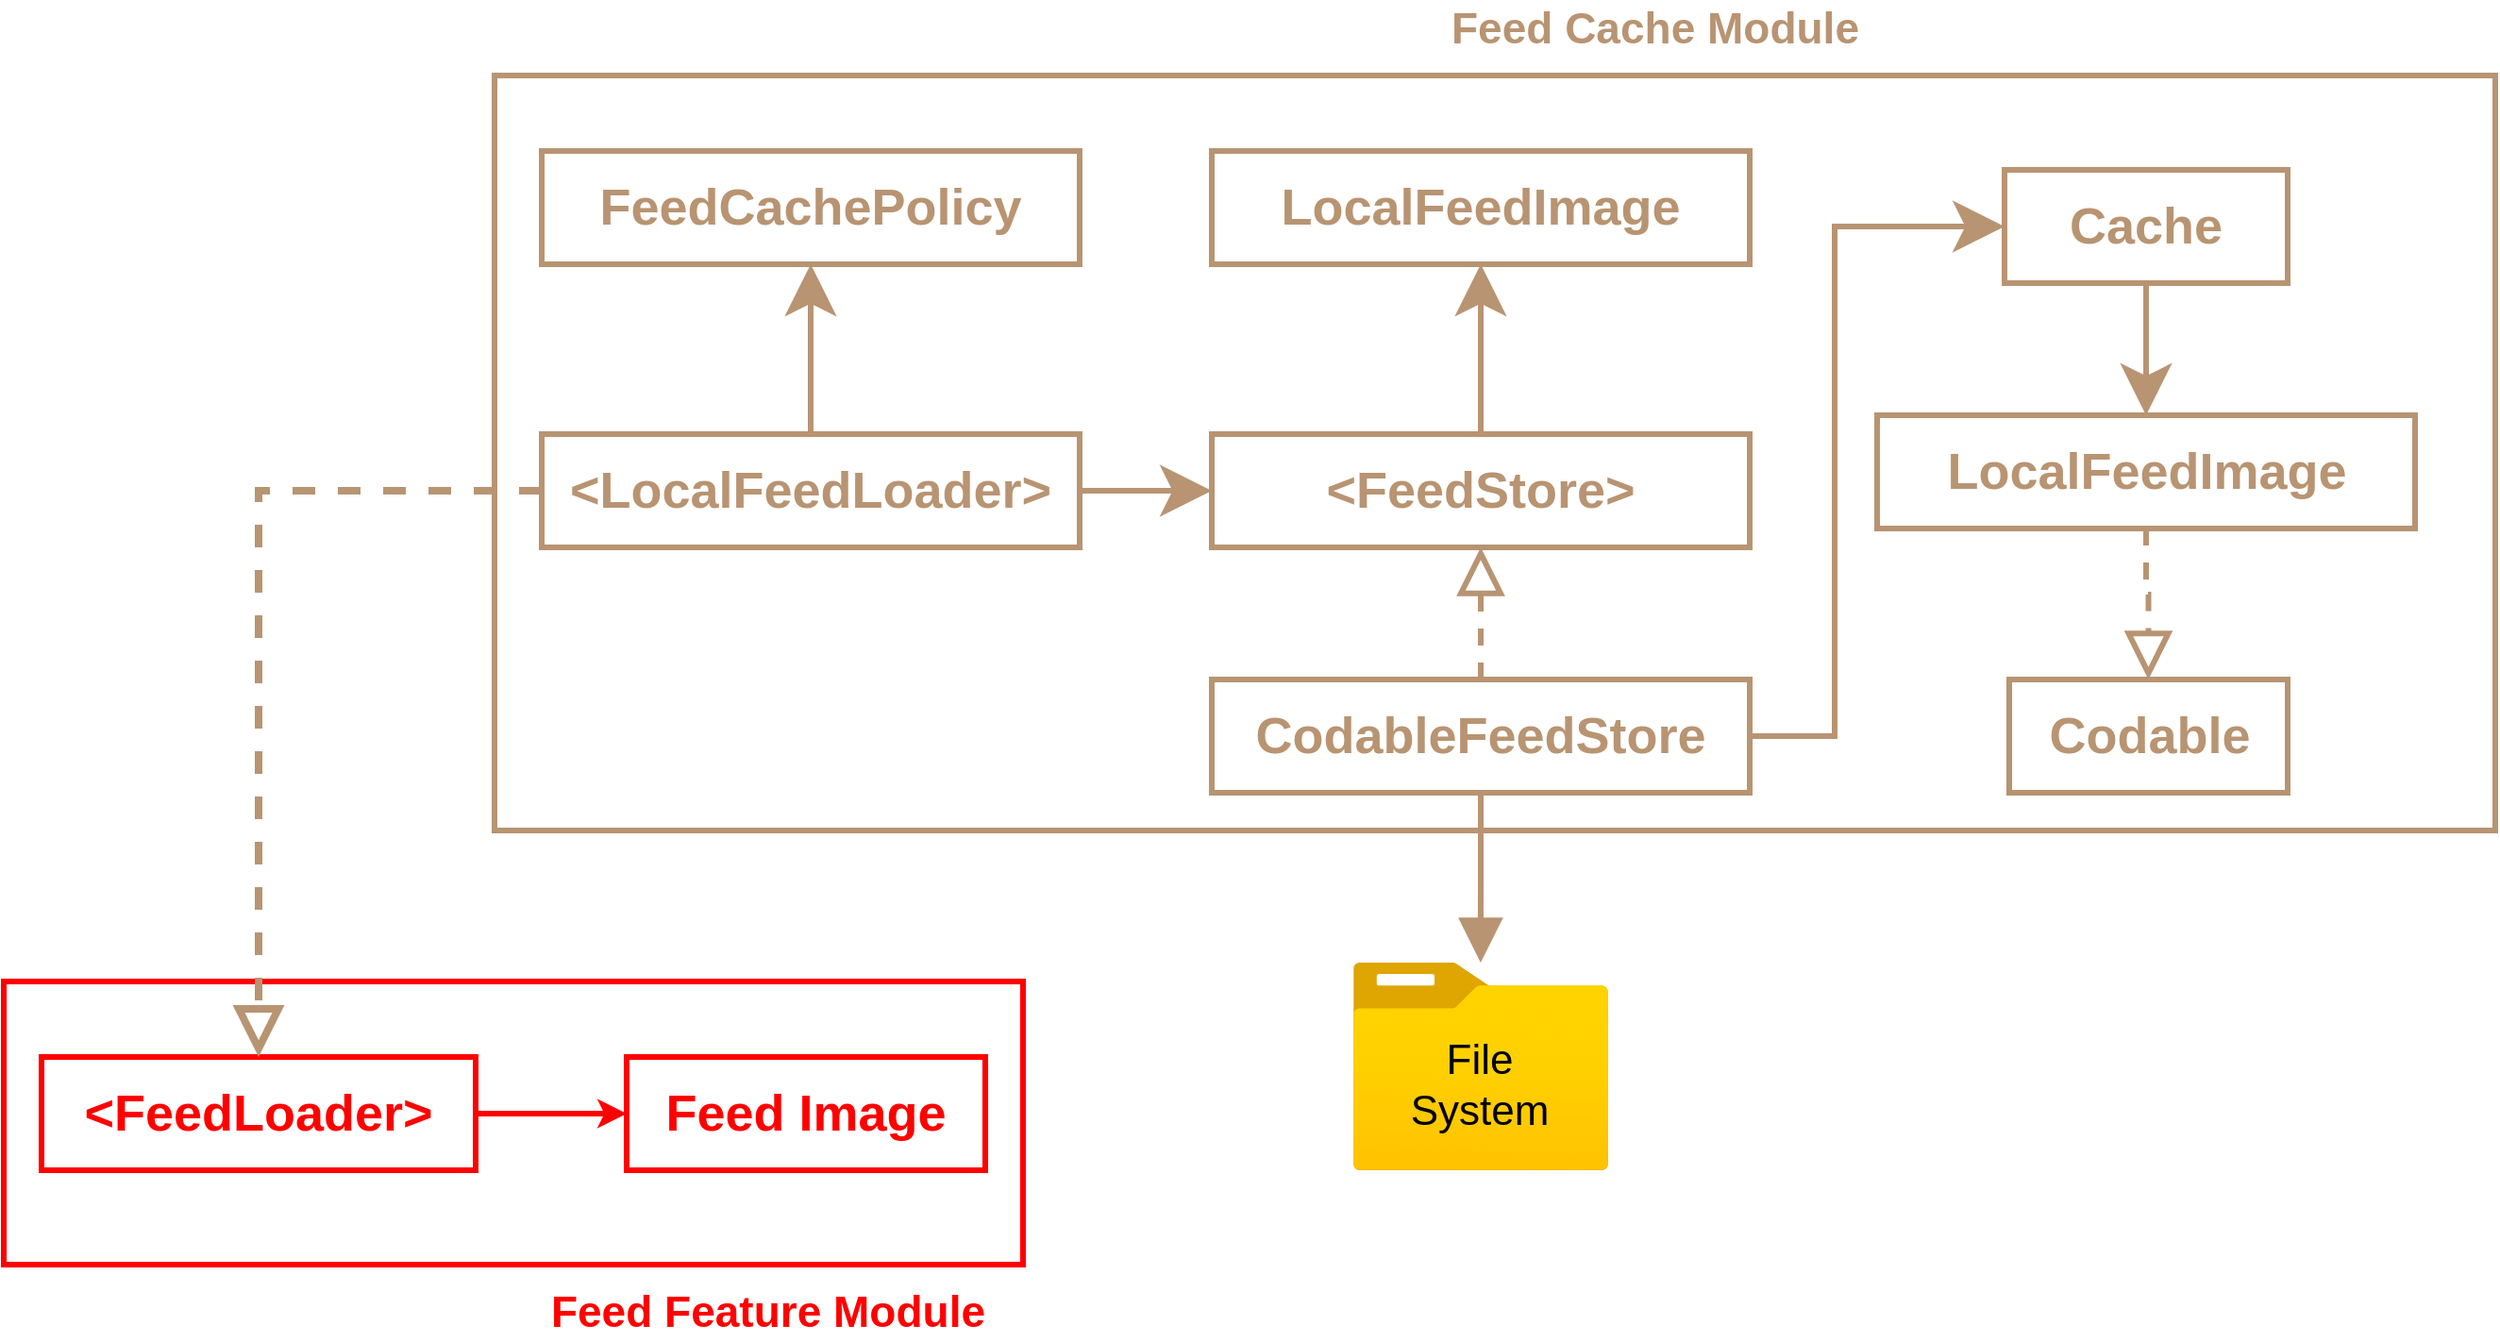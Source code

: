 <mxfile version="16.5.1" type="device"><diagram id="JYtZGoNS6rYwLuzePAhe" name="Page-1"><mxGraphModel dx="1455" dy="2203" grid="1" gridSize="10" guides="1" tooltips="1" connect="1" arrows="1" fold="1" page="1" pageScale="1" pageWidth="827" pageHeight="1169" math="0" shadow="0"><root><mxCell id="0"/><mxCell id="1" parent="0"/><mxCell id="5GGOfWT7ryAxcrFjwE59-7" value="" style="rounded=0;whiteSpace=wrap;html=1;fontSize=18;fontColor=#FFCE9F;strokeColor=#B89472;strokeWidth=3;" parent="1" vertex="1"><mxGeometry x="600" y="-40" width="1060" height="400" as="geometry"/></mxCell><mxCell id="5GGOfWT7ryAxcrFjwE59-9" value="&lt;h2&gt;&lt;font&gt;&amp;lt;LocalFeedLoader&amp;gt;&lt;/font&gt;&lt;/h2&gt;" style="rounded=0;whiteSpace=wrap;html=1;fontSize=18;strokeWidth=3;strokeColor=#B89472;fontColor=#B89472;" parent="1" vertex="1"><mxGeometry x="625" y="150" width="285" height="60" as="geometry"/></mxCell><mxCell id="5GGOfWT7ryAxcrFjwE59-21" value="" style="edgeStyle=orthogonalEdgeStyle;rounded=1;orthogonalLoop=1;jettySize=auto;html=1;fontSize=18;fontColor=#B89472;startArrow=classic;startFill=1;endArrow=none;endFill=0;startSize=18;endSize=18;strokeColor=#B89472;strokeWidth=3;" parent="1" source="5GGOfWT7ryAxcrFjwE59-11" target="5GGOfWT7ryAxcrFjwE59-14" edge="1"><mxGeometry relative="1" as="geometry"/></mxCell><mxCell id="5GGOfWT7ryAxcrFjwE59-11" value="&lt;h2&gt;&lt;font&gt;LocalFeedImage&lt;/font&gt;&lt;/h2&gt;" style="rounded=0;whiteSpace=wrap;html=1;fontSize=18;strokeWidth=3;strokeColor=#B89472;fontColor=#B89472;" parent="1" vertex="1"><mxGeometry x="980" width="285" height="60" as="geometry"/></mxCell><mxCell id="5GGOfWT7ryAxcrFjwE59-18" value="" style="edgeStyle=orthogonalEdgeStyle;rounded=1;orthogonalLoop=1;jettySize=auto;html=1;fontSize=18;fontColor=#FFCE9F;endArrow=none;endFill=0;endSize=18;strokeColor=#B89472;strokeWidth=3;entryX=1;entryY=0.5;entryDx=0;entryDy=0;startArrow=classic;startFill=1;startSize=18;" parent="1" source="5GGOfWT7ryAxcrFjwE59-14" target="5GGOfWT7ryAxcrFjwE59-9" edge="1"><mxGeometry relative="1" as="geometry"><mxPoint x="797.5" y="280" as="targetPoint"/></mxGeometry></mxCell><mxCell id="5GGOfWT7ryAxcrFjwE59-14" value="&lt;h2&gt;&lt;font&gt;&amp;lt;FeedStore&amp;gt;&lt;/font&gt;&lt;/h2&gt;" style="rounded=0;whiteSpace=wrap;html=1;fontSize=18;strokeWidth=3;strokeColor=#B89472;fontColor=#B89472;" parent="1" vertex="1"><mxGeometry x="980" y="150" width="285" height="60" as="geometry"/></mxCell><mxCell id="5GGOfWT7ryAxcrFjwE59-24" value="" style="edgeStyle=orthogonalEdgeStyle;rounded=1;orthogonalLoop=1;jettySize=auto;html=1;fontSize=18;fontColor=#B89472;startArrow=classic;startFill=1;endArrow=none;endFill=0;startSize=18;endSize=18;strokeColor=#B89472;strokeWidth=3;" parent="1" source="5GGOfWT7ryAxcrFjwE59-22" target="5GGOfWT7ryAxcrFjwE59-9" edge="1"><mxGeometry relative="1" as="geometry"/></mxCell><mxCell id="5GGOfWT7ryAxcrFjwE59-22" value="&lt;h2&gt;&lt;font&gt;FeedCachePolicy&lt;/font&gt;&lt;/h2&gt;" style="rounded=0;whiteSpace=wrap;html=1;fontSize=18;strokeWidth=3;strokeColor=#B89472;fontColor=#B89472;" parent="1" vertex="1"><mxGeometry x="625" width="285" height="60" as="geometry"/></mxCell><mxCell id="5GGOfWT7ryAxcrFjwE59-25" value="&lt;font style=&quot;font-size: 23px&quot;&gt;&lt;b&gt;Feed Cache Module&lt;/b&gt;&lt;/font&gt;" style="text;html=1;strokeColor=none;fillColor=none;align=center;verticalAlign=middle;whiteSpace=wrap;rounded=0;fontSize=18;fontColor=#B89472;" parent="1" vertex="1"><mxGeometry x="1080" y="-80" width="270" height="30" as="geometry"/></mxCell><mxCell id="3yW6Y8HH239w60FAOuSn-2" value="" style="edgeStyle=orthogonalEdgeStyle;rounded=0;orthogonalLoop=1;jettySize=auto;html=1;strokeColor=#B89472;strokeWidth=3;endSize=18;dashed=1;endArrow=block;endFill=0;" parent="1" source="3yW6Y8HH239w60FAOuSn-1" target="5GGOfWT7ryAxcrFjwE59-14" edge="1"><mxGeometry relative="1" as="geometry"/></mxCell><mxCell id="8YNiDgRcqmLr3fYjZ5zt-10" value="" style="group" vertex="1" connectable="0" parent="1"><mxGeometry x="980" y="10" width="637.5" height="510" as="geometry"/></mxCell><mxCell id="3yW6Y8HH239w60FAOuSn-1" value="&lt;h2&gt;&lt;font&gt;CodableFeedStore&lt;/font&gt;&lt;/h2&gt;" style="rounded=0;whiteSpace=wrap;html=1;fontSize=18;strokeWidth=3;strokeColor=#B89472;fontColor=#B89472;" parent="8YNiDgRcqmLr3fYjZ5zt-10" vertex="1"><mxGeometry y="270" width="285" height="60" as="geometry"/></mxCell><mxCell id="3yW6Y8HH239w60FAOuSn-11" value="" style="group;align=right;" parent="8YNiDgRcqmLr3fYjZ5zt-10" vertex="1" connectable="0"><mxGeometry x="87.05" y="420" width="135.53" height="90" as="geometry"/></mxCell><mxCell id="3yW6Y8HH239w60FAOuSn-8" value="" style="aspect=fixed;html=1;points=[];align=center;image;fontSize=12;image=img/lib/azure2/general/Folder_Blank.svg;" parent="3yW6Y8HH239w60FAOuSn-11" vertex="1"><mxGeometry x="-12.32" width="135.53" height="110" as="geometry"/></mxCell><mxCell id="3yW6Y8HH239w60FAOuSn-10" value="&lt;font style=&quot;font-size: 22px&quot;&gt;File System&lt;/font&gt;" style="text;html=1;strokeColor=none;fillColor=none;align=center;verticalAlign=middle;whiteSpace=wrap;rounded=0;" parent="3yW6Y8HH239w60FAOuSn-11" vertex="1"><mxGeometry x="25.44" y="50" width="60" height="30" as="geometry"/></mxCell><mxCell id="3yW6Y8HH239w60FAOuSn-9" value="" style="edgeStyle=orthogonalEdgeStyle;rounded=0;orthogonalLoop=1;jettySize=auto;html=1;endArrow=block;endFill=1;strokeColor=#B89472;strokeWidth=3;endSize=16;" parent="8YNiDgRcqmLr3fYjZ5zt-10" source="3yW6Y8HH239w60FAOuSn-1" target="3yW6Y8HH239w60FAOuSn-8" edge="1"><mxGeometry relative="1" as="geometry"/></mxCell><mxCell id="8YNiDgRcqmLr3fYjZ5zt-1" value="&lt;h2&gt;&lt;font&gt;Cache&lt;/font&gt;&lt;/h2&gt;" style="rounded=0;whiteSpace=wrap;html=1;fontSize=18;strokeWidth=3;strokeColor=#B89472;fontColor=#B89472;" vertex="1" parent="8YNiDgRcqmLr3fYjZ5zt-10"><mxGeometry x="420" width="150" height="60" as="geometry"/></mxCell><mxCell id="8YNiDgRcqmLr3fYjZ5zt-5" style="edgeStyle=orthogonalEdgeStyle;rounded=0;orthogonalLoop=1;jettySize=auto;html=1;entryX=0;entryY=0.5;entryDx=0;entryDy=0;strokeColor=#B89472;strokeWidth=3;endSize=18;" edge="1" parent="8YNiDgRcqmLr3fYjZ5zt-10" source="3yW6Y8HH239w60FAOuSn-1" target="8YNiDgRcqmLr3fYjZ5zt-1"><mxGeometry relative="1" as="geometry"><Array as="points"><mxPoint x="330" y="300"/><mxPoint x="330" y="30"/></Array></mxGeometry></mxCell><mxCell id="8YNiDgRcqmLr3fYjZ5zt-2" value="&lt;h2&gt;&lt;font&gt;LocalFeedImage&lt;/font&gt;&lt;/h2&gt;" style="rounded=0;whiteSpace=wrap;html=1;fontSize=18;strokeWidth=3;strokeColor=#B89472;fontColor=#B89472;" vertex="1" parent="8YNiDgRcqmLr3fYjZ5zt-10"><mxGeometry x="352.5" y="130" width="285" height="60" as="geometry"/></mxCell><mxCell id="8YNiDgRcqmLr3fYjZ5zt-6" value="" style="edgeStyle=orthogonalEdgeStyle;rounded=0;orthogonalLoop=1;jettySize=auto;html=1;endSize=18;strokeColor=#B89472;strokeWidth=3;" edge="1" parent="8YNiDgRcqmLr3fYjZ5zt-10" source="8YNiDgRcqmLr3fYjZ5zt-1" target="8YNiDgRcqmLr3fYjZ5zt-2"><mxGeometry relative="1" as="geometry"/></mxCell><mxCell id="8YNiDgRcqmLr3fYjZ5zt-7" value="&lt;h2&gt;&lt;font&gt;Codable&lt;/font&gt;&lt;/h2&gt;" style="rounded=0;whiteSpace=wrap;html=1;fontSize=18;strokeWidth=3;strokeColor=#B89472;fontColor=#B89472;" vertex="1" parent="8YNiDgRcqmLr3fYjZ5zt-10"><mxGeometry x="422.5" y="270" width="147.5" height="60" as="geometry"/></mxCell><mxCell id="8YNiDgRcqmLr3fYjZ5zt-8" value="" style="edgeStyle=orthogonalEdgeStyle;rounded=0;orthogonalLoop=1;jettySize=auto;html=1;endSize=18;strokeColor=#B89472;strokeWidth=3;endArrow=block;endFill=0;dashed=1;" edge="1" parent="8YNiDgRcqmLr3fYjZ5zt-10" source="8YNiDgRcqmLr3fYjZ5zt-2" target="8YNiDgRcqmLr3fYjZ5zt-7"><mxGeometry relative="1" as="geometry"/></mxCell><mxCell id="8YNiDgRcqmLr3fYjZ5zt-11" value="" style="group" vertex="1" connectable="0" parent="1"><mxGeometry x="340" y="440" width="540" height="190" as="geometry"/></mxCell><mxCell id="5GGOfWT7ryAxcrFjwE59-5" value="" style="rounded=0;whiteSpace=wrap;html=1;fontSize=18;strokeWidth=3;strokeColor=#FF0000;" parent="8YNiDgRcqmLr3fYjZ5zt-11" vertex="1"><mxGeometry width="540" height="150" as="geometry"/></mxCell><mxCell id="5GGOfWT7ryAxcrFjwE59-3" value="&lt;h2&gt;&lt;font color=&quot;#ff0000&quot;&gt;&amp;lt;FeedLoader&amp;gt;&lt;/font&gt;&lt;/h2&gt;" style="rounded=0;whiteSpace=wrap;html=1;fontSize=18;strokeWidth=3;strokeColor=#FF0000;" parent="8YNiDgRcqmLr3fYjZ5zt-11" vertex="1"><mxGeometry x="20" y="40" width="230" height="60" as="geometry"/></mxCell><mxCell id="5GGOfWT7ryAxcrFjwE59-4" value="&lt;h2&gt;&lt;font color=&quot;#ff0000&quot;&gt;Feed Image&lt;/font&gt;&lt;/h2&gt;" style="rounded=0;whiteSpace=wrap;html=1;fontSize=18;strokeWidth=3;strokeColor=#FF0000;" parent="8YNiDgRcqmLr3fYjZ5zt-11" vertex="1"><mxGeometry x="330" y="40" width="190" height="60" as="geometry"/></mxCell><mxCell id="5GGOfWT7ryAxcrFjwE59-6" value="" style="endArrow=classic;html=1;rounded=0;fontSize=18;exitX=1;exitY=0.5;exitDx=0;exitDy=0;entryX=0;entryY=0.5;entryDx=0;entryDy=0;strokeWidth=3;strokeColor=#FF0000;" parent="8YNiDgRcqmLr3fYjZ5zt-11" source="5GGOfWT7ryAxcrFjwE59-3" target="5GGOfWT7ryAxcrFjwE59-4" edge="1"><mxGeometry width="50" height="50" relative="1" as="geometry"><mxPoint x="190" y="-50" as="sourcePoint"/><mxPoint x="240" y="-100" as="targetPoint"/><Array as="points"/></mxGeometry></mxCell><mxCell id="5GGOfWT7ryAxcrFjwE59-8" value="&lt;font style=&quot;font-size: 23px&quot;&gt;&lt;b&gt;Feed Feature Module&lt;/b&gt;&lt;/font&gt;" style="text;html=1;strokeColor=none;fillColor=none;align=center;verticalAlign=middle;whiteSpace=wrap;rounded=0;fontSize=18;fontColor=#FF0000;" parent="8YNiDgRcqmLr3fYjZ5zt-11" vertex="1"><mxGeometry x="270" y="160" width="270" height="30" as="geometry"/></mxCell><mxCell id="5GGOfWT7ryAxcrFjwE59-10" style="edgeStyle=orthogonalEdgeStyle;rounded=0;orthogonalLoop=1;jettySize=auto;html=1;fontSize=18;fontColor=#FFCE9F;strokeColor=#B89472;strokeWidth=4;dashed=1;endArrow=block;endFill=0;endSize=17;" parent="1" source="5GGOfWT7ryAxcrFjwE59-9" target="5GGOfWT7ryAxcrFjwE59-3" edge="1"><mxGeometry relative="1" as="geometry"/></mxCell></root></mxGraphModel></diagram></mxfile>